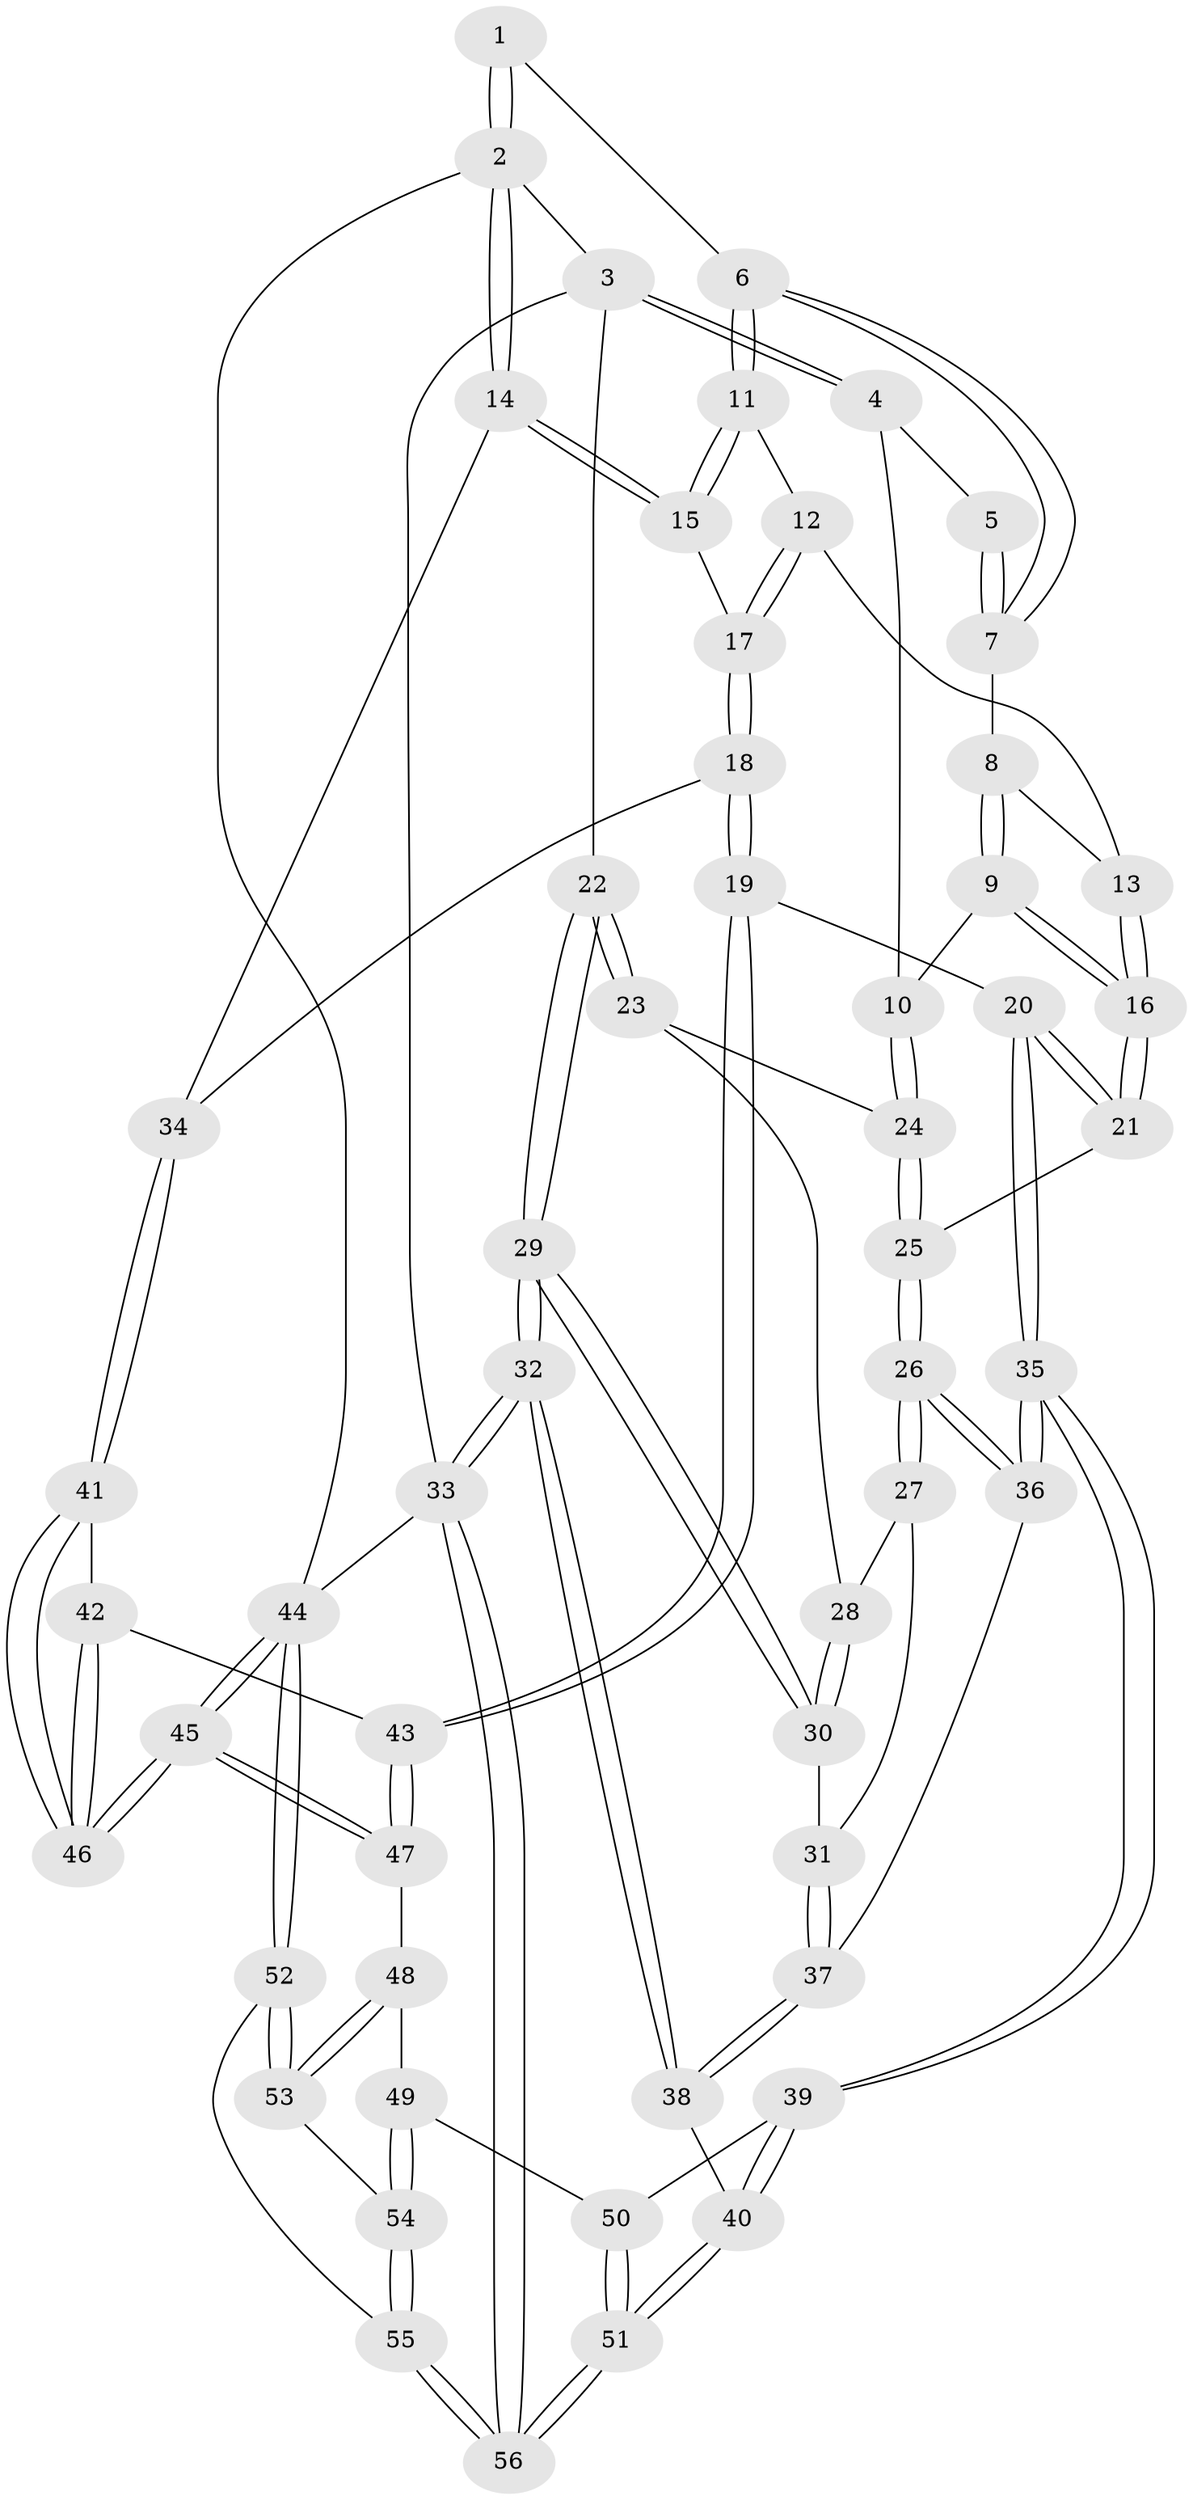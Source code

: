 // coarse degree distribution, {6: 0.1282051282051282, 7: 0.05128205128205128, 3: 0.05128205128205128, 5: 0.3076923076923077, 4: 0.41025641025641024, 8: 0.02564102564102564, 2: 0.02564102564102564}
// Generated by graph-tools (version 1.1) at 2025/21/03/04/25 18:21:25]
// undirected, 56 vertices, 137 edges
graph export_dot {
graph [start="1"]
  node [color=gray90,style=filled];
  1 [pos="+0.8304704399377751+0"];
  2 [pos="+1+0"];
  3 [pos="+0+0"];
  4 [pos="+0.39148820589209304+0"];
  5 [pos="+0.44121219657072996+0"];
  6 [pos="+0.7924419264721069+0.12947856315556716"];
  7 [pos="+0.5541835411960835+0.03667444090145719"];
  8 [pos="+0.5526394015143904+0.1569790199068787"];
  9 [pos="+0.5204825079959723+0.23744441203068145"];
  10 [pos="+0.3840977459259641+0.25978287489924845"];
  11 [pos="+0.8018074445529193+0.14466886415150493"];
  12 [pos="+0.7787622780893341+0.19210664979245326"];
  13 [pos="+0.6931694608537655+0.23184745587136227"];
  14 [pos="+1+0.15180275407861635"];
  15 [pos="+1+0.1654795593886476"];
  16 [pos="+0.6003359574796743+0.35093607465114207"];
  17 [pos="+0.8118037767171243+0.3964839605443528"];
  18 [pos="+0.8017612604989698+0.4263756437908491"];
  19 [pos="+0.6961389693340447+0.5374704561623981"];
  20 [pos="+0.6706163887908789+0.5297446918519569"];
  21 [pos="+0.6043865993978708+0.39883536236525186"];
  22 [pos="+0+0"];
  23 [pos="+0.3407348596802651+0.25798962934859576"];
  24 [pos="+0.383138107544962+0.2607662953892452"];
  25 [pos="+0.3965788161433108+0.36643880991773947"];
  26 [pos="+0.33021035231016505+0.4950052707473977"];
  27 [pos="+0.2712251849997916+0.41818423111775965"];
  28 [pos="+0.22141638037656128+0.3446230452941588"];
  29 [pos="+0+0.18695570428263017"];
  30 [pos="+0+0.2571304135212615"];
  31 [pos="+0.0731910855195118+0.4412676569151551"];
  32 [pos="+0+0.828828370967251"];
  33 [pos="+0+1"];
  34 [pos="+1+0.4849029211394174"];
  35 [pos="+0.3863623370445695+0.637315169407575"];
  36 [pos="+0.33029996187413724+0.5616431303041496"];
  37 [pos="+0.13465533792431653+0.5362234388097452"];
  38 [pos="+0+0.7640892809461216"];
  39 [pos="+0.3852272039926606+0.6427484772272084"];
  40 [pos="+0.19626333011049132+0.7961510933906139"];
  41 [pos="+1+0.5503969723447838"];
  42 [pos="+0.8001185421951625+0.5767746907781012"];
  43 [pos="+0.7035796929420013+0.5485934168918231"];
  44 [pos="+1+1"];
  45 [pos="+1+1"];
  46 [pos="+1+1"];
  47 [pos="+0.7326101151286398+0.7717219780927468"];
  48 [pos="+0.7227549605033451+0.7819738297953773"];
  49 [pos="+0.47468034527504316+0.8041225452111294"];
  50 [pos="+0.44933732606846616+0.7823793870842977"];
  51 [pos="+0.27864013734543724+1"];
  52 [pos="+0.6550844400433069+1"];
  53 [pos="+0.6490215174928526+0.964443824153202"];
  54 [pos="+0.4846001174611633+0.8270724002008527"];
  55 [pos="+0.4542454507480666+1"];
  56 [pos="+0.2815214571826887+1"];
  1 -- 2;
  1 -- 2;
  1 -- 6;
  2 -- 3;
  2 -- 14;
  2 -- 14;
  2 -- 44;
  3 -- 4;
  3 -- 4;
  3 -- 22;
  3 -- 33;
  4 -- 5;
  4 -- 10;
  5 -- 7;
  5 -- 7;
  6 -- 7;
  6 -- 7;
  6 -- 11;
  6 -- 11;
  7 -- 8;
  8 -- 9;
  8 -- 9;
  8 -- 13;
  9 -- 10;
  9 -- 16;
  9 -- 16;
  10 -- 24;
  10 -- 24;
  11 -- 12;
  11 -- 15;
  11 -- 15;
  12 -- 13;
  12 -- 17;
  12 -- 17;
  13 -- 16;
  13 -- 16;
  14 -- 15;
  14 -- 15;
  14 -- 34;
  15 -- 17;
  16 -- 21;
  16 -- 21;
  17 -- 18;
  17 -- 18;
  18 -- 19;
  18 -- 19;
  18 -- 34;
  19 -- 20;
  19 -- 43;
  19 -- 43;
  20 -- 21;
  20 -- 21;
  20 -- 35;
  20 -- 35;
  21 -- 25;
  22 -- 23;
  22 -- 23;
  22 -- 29;
  22 -- 29;
  23 -- 24;
  23 -- 28;
  24 -- 25;
  24 -- 25;
  25 -- 26;
  25 -- 26;
  26 -- 27;
  26 -- 27;
  26 -- 36;
  26 -- 36;
  27 -- 28;
  27 -- 31;
  28 -- 30;
  28 -- 30;
  29 -- 30;
  29 -- 30;
  29 -- 32;
  29 -- 32;
  30 -- 31;
  31 -- 37;
  31 -- 37;
  32 -- 33;
  32 -- 33;
  32 -- 38;
  32 -- 38;
  33 -- 56;
  33 -- 56;
  33 -- 44;
  34 -- 41;
  34 -- 41;
  35 -- 36;
  35 -- 36;
  35 -- 39;
  35 -- 39;
  36 -- 37;
  37 -- 38;
  37 -- 38;
  38 -- 40;
  39 -- 40;
  39 -- 40;
  39 -- 50;
  40 -- 51;
  40 -- 51;
  41 -- 42;
  41 -- 46;
  41 -- 46;
  42 -- 43;
  42 -- 46;
  42 -- 46;
  43 -- 47;
  43 -- 47;
  44 -- 45;
  44 -- 45;
  44 -- 52;
  44 -- 52;
  45 -- 46;
  45 -- 46;
  45 -- 47;
  45 -- 47;
  47 -- 48;
  48 -- 49;
  48 -- 53;
  48 -- 53;
  49 -- 50;
  49 -- 54;
  49 -- 54;
  50 -- 51;
  50 -- 51;
  51 -- 56;
  51 -- 56;
  52 -- 53;
  52 -- 53;
  52 -- 55;
  53 -- 54;
  54 -- 55;
  54 -- 55;
  55 -- 56;
  55 -- 56;
}
